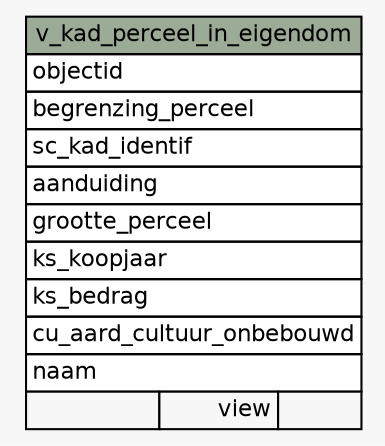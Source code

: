 // dot 2.38.0 on Linux 4.13.0-38-generic
// SchemaSpy rev Unknown
digraph "v_kad_perceel_in_eigendom" {
  graph [
    rankdir="RL"
    bgcolor="#f7f7f7"
    nodesep="0.18"
    ranksep="0.46"
    fontname="Helvetica"
    fontsize="11"
  ];
  node [
    fontname="Helvetica"
    fontsize="11"
    shape="plaintext"
  ];
  edge [
    arrowsize="0.8"
  ];
  "v_kad_perceel_in_eigendom" [
    label=<
    <TABLE BORDER="0" CELLBORDER="1" CELLSPACING="0" BGCOLOR="#ffffff">
      <TR><TD COLSPAN="3" BGCOLOR="#9bab96" ALIGN="CENTER">v_kad_perceel_in_eigendom</TD></TR>
      <TR><TD PORT="objectid" COLSPAN="3" ALIGN="LEFT">objectid</TD></TR>
      <TR><TD PORT="begrenzing_perceel" COLSPAN="3" ALIGN="LEFT">begrenzing_perceel</TD></TR>
      <TR><TD PORT="sc_kad_identif" COLSPAN="3" ALIGN="LEFT">sc_kad_identif</TD></TR>
      <TR><TD PORT="aanduiding" COLSPAN="3" ALIGN="LEFT">aanduiding</TD></TR>
      <TR><TD PORT="grootte_perceel" COLSPAN="3" ALIGN="LEFT">grootte_perceel</TD></TR>
      <TR><TD PORT="ks_koopjaar" COLSPAN="3" ALIGN="LEFT">ks_koopjaar</TD></TR>
      <TR><TD PORT="ks_bedrag" COLSPAN="3" ALIGN="LEFT">ks_bedrag</TD></TR>
      <TR><TD PORT="cu_aard_cultuur_onbebouwd" COLSPAN="3" ALIGN="LEFT">cu_aard_cultuur_onbebouwd</TD></TR>
      <TR><TD PORT="naam" COLSPAN="3" ALIGN="LEFT">naam</TD></TR>
      <TR><TD ALIGN="LEFT" BGCOLOR="#f7f7f7">  </TD><TD ALIGN="RIGHT" BGCOLOR="#f7f7f7">view</TD><TD ALIGN="RIGHT" BGCOLOR="#f7f7f7">  </TD></TR>
    </TABLE>>
    URL="tables/v_kad_perceel_in_eigendom.html"
    tooltip="v_kad_perceel_in_eigendom"
  ];
}
